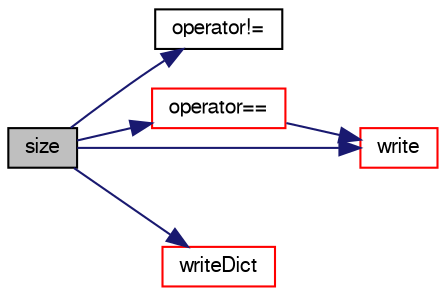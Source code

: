 digraph "size"
{
  bgcolor="transparent";
  edge [fontname="FreeSans",fontsize="10",labelfontname="FreeSans",labelfontsize="10"];
  node [fontname="FreeSans",fontsize="10",shape=record];
  rankdir="LR";
  Node34 [label="size",height=0.2,width=0.4,color="black", fillcolor="grey75", style="filled", fontcolor="black"];
  Node34 -> Node35 [color="midnightblue",fontsize="10",style="solid",fontname="FreeSans"];
  Node35 [label="operator!=",height=0.2,width=0.4,color="black",URL="$a30590.html#ab92751998562fe2e782525532157456d"];
  Node34 -> Node36 [color="midnightblue",fontsize="10",style="solid",fontname="FreeSans"];
  Node36 [label="operator==",height=0.2,width=0.4,color="red",URL="$a30590.html#a9b2d91a5dbfa7afec7ded5ff1f43c07e",tooltip="compare. "];
  Node36 -> Node91 [color="midnightblue",fontsize="10",style="solid",fontname="FreeSans"];
  Node91 [label="write",height=0.2,width=0.4,color="red",URL="$a30590.html#a293fdfec8bdfbd5c3913ab4c9f3454ff",tooltip="Write. "];
  Node34 -> Node91 [color="midnightblue",fontsize="10",style="solid",fontname="FreeSans"];
  Node34 -> Node92 [color="midnightblue",fontsize="10",style="solid",fontname="FreeSans"];
  Node92 [label="writeDict",height=0.2,width=0.4,color="red",URL="$a30590.html#a99e013320e2bb0118f0c2857a9193f62",tooltip="Write dictionary. "];
}
